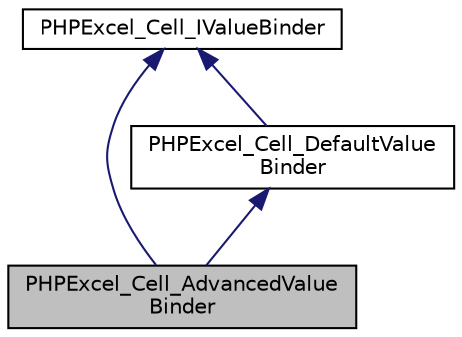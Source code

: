 digraph "PHPExcel_Cell_AdvancedValueBinder"
{
  edge [fontname="Helvetica",fontsize="10",labelfontname="Helvetica",labelfontsize="10"];
  node [fontname="Helvetica",fontsize="10",shape=record];
  Node3 [label="PHPExcel_Cell_AdvancedValue\lBinder",height=0.2,width=0.4,color="black", fillcolor="grey75", style="filled", fontcolor="black"];
  Node4 -> Node3 [dir="back",color="midnightblue",fontsize="10",style="solid",fontname="Helvetica"];
  Node4 [label="PHPExcel_Cell_DefaultValue\lBinder",height=0.2,width=0.4,color="black", fillcolor="white", style="filled",URL="$class_p_h_p_excel___cell___default_value_binder.html"];
  Node5 -> Node4 [dir="back",color="midnightblue",fontsize="10",style="solid",fontname="Helvetica"];
  Node5 [label="PHPExcel_Cell_IValueBinder",height=0.2,width=0.4,color="black", fillcolor="white", style="filled",URL="$interface_p_h_p_excel___cell___i_value_binder.html"];
  Node5 -> Node3 [dir="back",color="midnightblue",fontsize="10",style="solid",fontname="Helvetica"];
}
